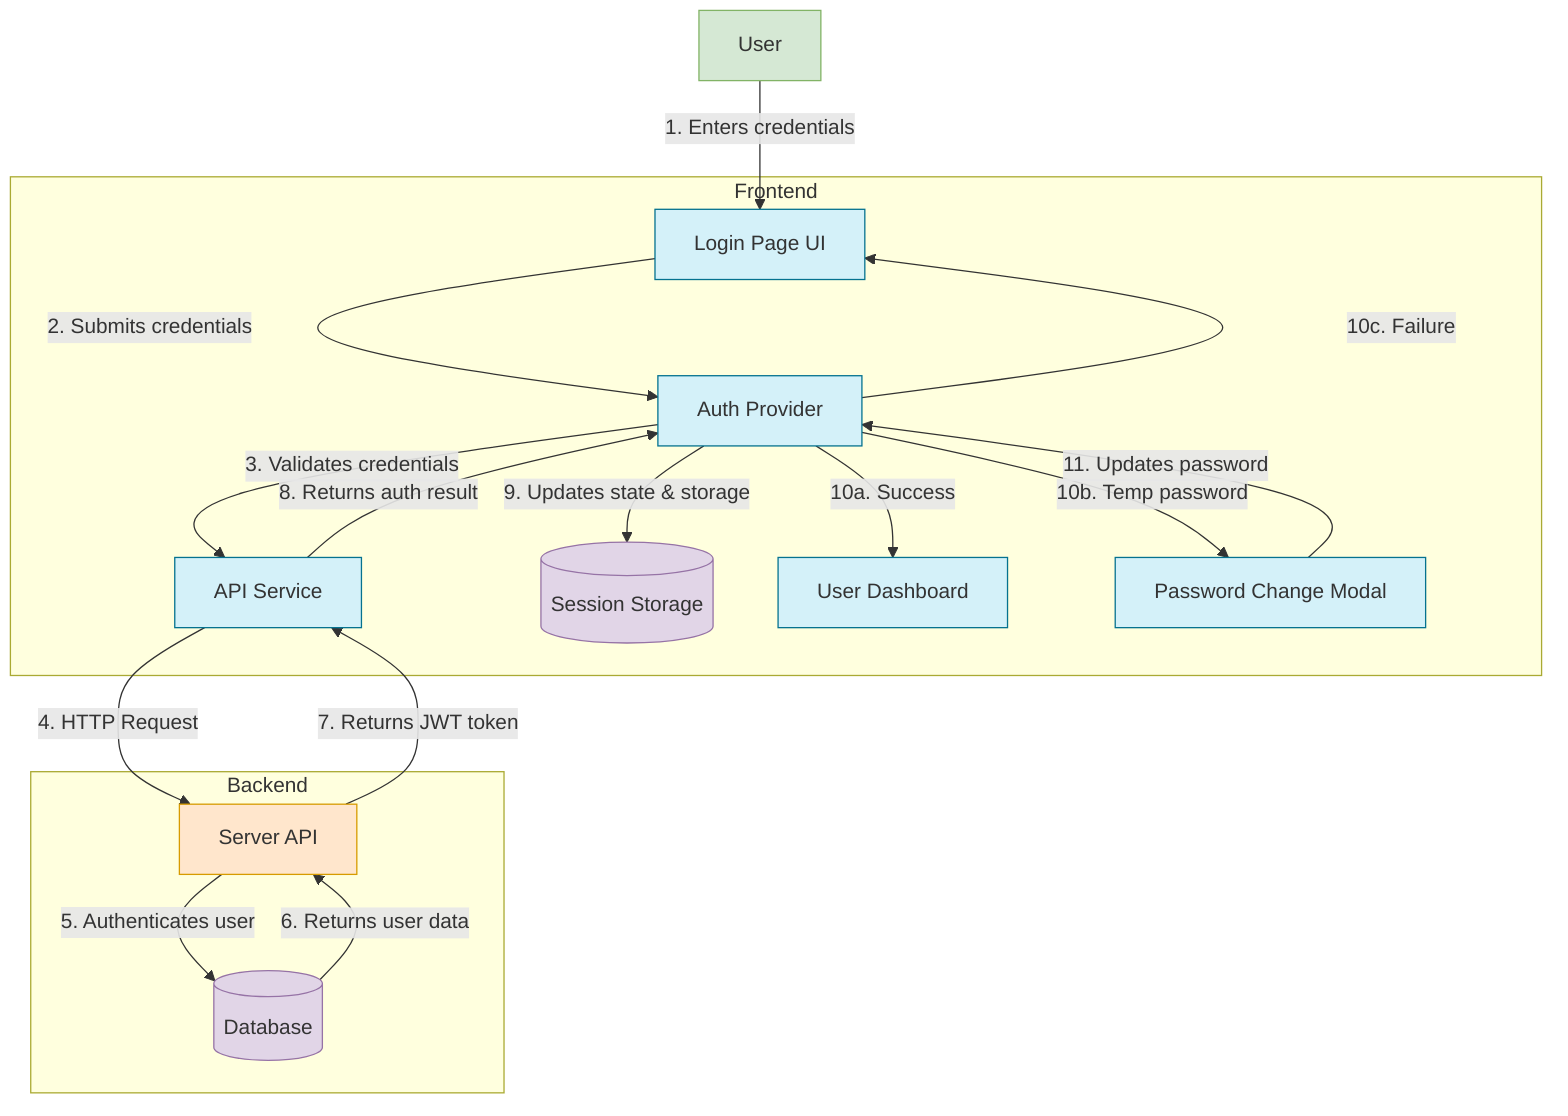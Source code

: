 graph TD
    User[User] -->|1. Enters credentials| LoginUI[Login Page UI]
    LoginUI -->|2. Submits credentials| AuthProvider[Auth Provider]
    AuthProvider -->|3. Validates credentials| APIService[API Service]
    APIService -->|4. HTTP Request| Server[Server API]
    Server -->|5. Authenticates user| Database[(Database)]
    Database -->|6. Returns user data| Server
    Server -->|7. Returns JWT token| APIService
    APIService -->|8. Returns auth result| AuthProvider
    AuthProvider -->|9. Updates state & storage| SessionStorage[(Session Storage)]
    AuthProvider -->|10a. Success| Dashboard[User Dashboard]
    AuthProvider -->|10b. Temp password| PasswordChange[Password Change Modal]
    AuthProvider -->|10c. Failure| LoginUI
    PasswordChange -->|11. Updates password| AuthProvider
    
    subgraph "Frontend"
        LoginUI
        AuthProvider
        APIService
        Dashboard
        PasswordChange
        SessionStorage
    end
    
    subgraph "Backend"
        Server
        Database
    end
    
    classDef frontend fill:#d4f1f9,stroke:#05728f;
    classDef backend fill:#ffe6cc,stroke:#d79b00;
    classDef storage fill:#e1d5e7,stroke:#9673a6;
    classDef user fill:#d5e8d4,stroke:#82b366;
    
    class LoginUI,AuthProvider,APIService,Dashboard,PasswordChange frontend;
    class Server backend;
    class Database,SessionStorage storage;
    class User user;